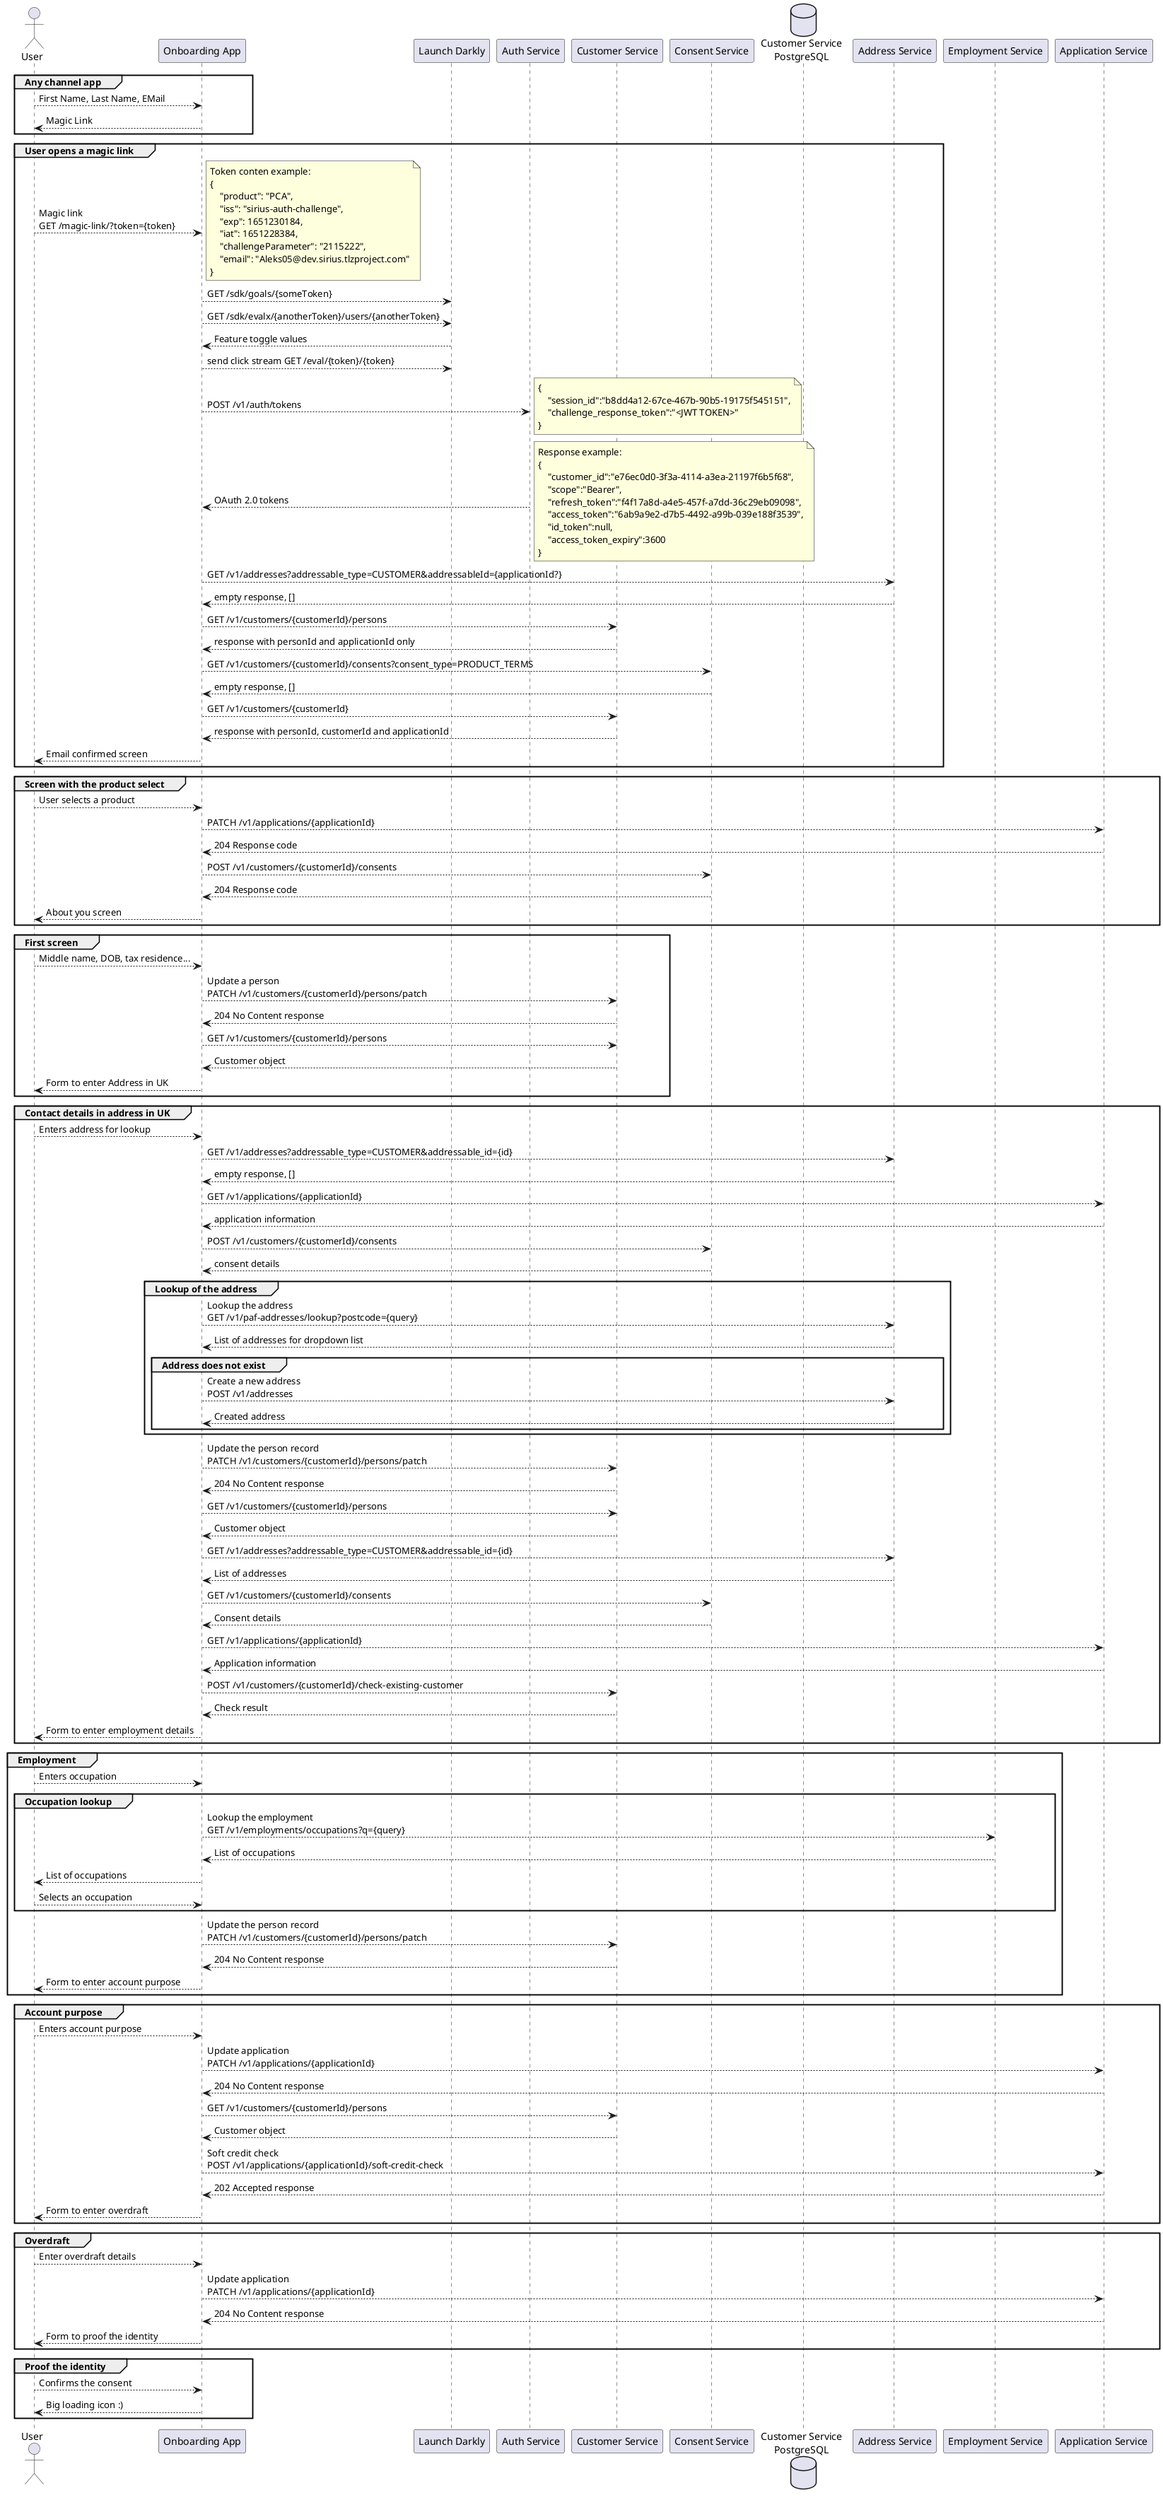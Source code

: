 @startuml Onboarding end-to-end
    actor User as user
    participant "Onboarding App" as app
    participant "Launch Darkly" as launchDarkly
    participant "Auth Service" as authService
    participant "Customer Service" as customerService
    participant "Consent Service" as consentService
    database "Customer Service\nPostgreSQL" as db
    participant "Address Service" as addressService
    participant "Employment Service" as employmentService
    participant "Application Service" as applicationService

    group Any channel app
        user --> app: First Name, Last Name, EMail
        app --> user: Magic Link
    end

    group User opens a magic link
        user --> app: Magic link\nGET /magic-link/?token={token}
            note right
                Token conten example: 
                {
                    "product": "PCA",
                    "iss": "sirius-auth-challenge",
                    "exp": 1651230184,
                    "iat": 1651228384,
                    "challengeParameter": "2115222",
                    "email": "Aleks05@dev.sirius.tlzproject.com"
                }
            end note
        
            app --> launchDarkly: GET /sdk/goals/{someToken}
        
            app --> launchDarkly: GET /sdk/evalx/{anotherToken}/users/{anotherToken}
            launchDarkly --> app: Feature toggle values

            app --> launchDarkly: send click stream GET /eval/{token}/{token}

            app --> authService: POST /v1/auth/tokens
                note right
                    {
                        "session_id":"b8dd4a12-67ce-467b-90b5-19175f545151",
                        "challenge_response_token":"<JWT TOKEN>"
                    }            
                end note
            authService --> app: OAuth 2.0 tokens
                note right
                    Response example: 
                    {
                        "customer_id":"e76ec0d0-3f3a-4114-a3ea-21197f6b5f68",
                        "scope":"Bearer",
                        "refresh_token":"f4f17a8d-a4e5-457f-a7dd-36c29eb09098",
                        "access_token":"6ab9a9e2-d7b5-4492-a99b-039e188f3539",
                        "id_token":null,
                        "access_token_expiry":3600
                    }
                end note

            app --> addressService: GET /v1/addresses?addressable_type=CUSTOMER&addressableId={applicationId?}
            addressService --> app: empty response, []

            app --> customerService: GET /v1/customers/{customerId}/persons
            customerService --> app: response with personId and applicationId only

            app --> consentService: GET /v1/customers/{customerId}/consents?consent_type=PRODUCT_TERMS
            consentService --> app: empty response, []

            app --> customerService: GET /v1/customers/{customerId}
            customerService --> app: response with personId, customerId and applicationId

        app --> user: Email confirmed screen
    end

    group Screen with the product select
        user --> app: User selects a product

            app --> applicationService: PATCH /v1/applications/{applicationId}
            applicationService --> app: 204 Response code

            app --> consentService: POST /v1/customers/{customerId}/consents
            consentService --> app: 204 Response code

        app --> user: About you screen
    end

    group First screen
        user --> app: Middle name, DOB, tax residence...

            app --> customerService: Update a person\nPATCH /v1/customers/{customerId}/persons/patch
            customerService --> app: 204 No Content response

            app --> customerService: GET /v1/customers/{customerId}/persons
            customerService --> app: Customer object

        app --> user: Form to enter Address in UK
    end

    group Contact details in address in UK
        user --> app: Enters address for lookup

            app --> addressService: GET /v1/addresses?addressable_type=CUSTOMER&addressable_id={id}
            addressService --> app: empty response, []

            app --> applicationService: GET /v1/applications/{applicationId}
            applicationService --> app: application information

            app --> consentService: POST /v1/customers/{customerId}/consents
            consentService --> app: consent details

            group Lookup of the address
                app --> addressService: Lookup the address\nGET /v1/paf-addresses/lookup?postcode={query}
                addressService --> app: List of addresses for dropdown list

                group Address does not exist
                    app --> addressService: Create a new address\nPOST /v1/addresses
                    addressService --> app: Created address
                end
            end

            app --> customerService: Update the person record\nPATCH /v1/customers/{customerId}/persons/patch
            customerService --> app: 204 No Content response

            app --> customerService: GET /v1/customers/{customerId}/persons
            customerService --> app: Customer object

            app --> addressService: GET /v1/addresses?addressable_type=CUSTOMER&addressable_id={id}
            addressService --> app: List of addresses

            app --> consentService: GET /v1/customers/{customerId}/consents
            consentService --> app: Consent details

            app --> applicationService: GET /v1/applications/{applicationId}
            applicationService --> app: Application information

            app --> customerService: POST /v1/customers/{customerId}/check-existing-customer
            customerService --> app: Check result
    
        app --> user: Form to enter employment details
    end

    group Employment
        user --> app: Enters occupation
            group Occupation lookup
                app --> employmentService: Lookup the employment\nGET /v1/employments/occupations?q={query}
                employmentService --> app: List of occupations

                app --> user: List of occupations
                user --> app: Selects an occupation
            end

            app --> customerService: Update the person record\nPATCH /v1/customers/{customerId}/persons/patch
            customerService --> app: 204 No Content response

        app --> user: Form to enter account purpose
    end

    group Account purpose
        user --> app: Enters account purpose

            app --> applicationService: Update application\nPATCH /v1/applications/{applicationId}
            applicationService --> app: 204 No Content response

            app --> customerService: GET /v1/customers/{customerId}/persons
            customerService --> app: Customer object

            app --> applicationService: Soft credit check\nPOST /v1/applications/{applicationId}/soft-credit-check
            applicationService --> app: 202 Accepted response

        app --> user: Form to enter overdraft
    end

    group Overdraft
        user --> app: Enter overdraft details
            app --> applicationService: Update application\nPATCH /v1/applications/{applicationId}
            applicationService --> app: 204 No Content response
        app --> user: Form to proof the identity
    end

    group Proof the identity
        user --> app: Confirms the consent
        app --> user: Big loading icon :)
    end
@enduml